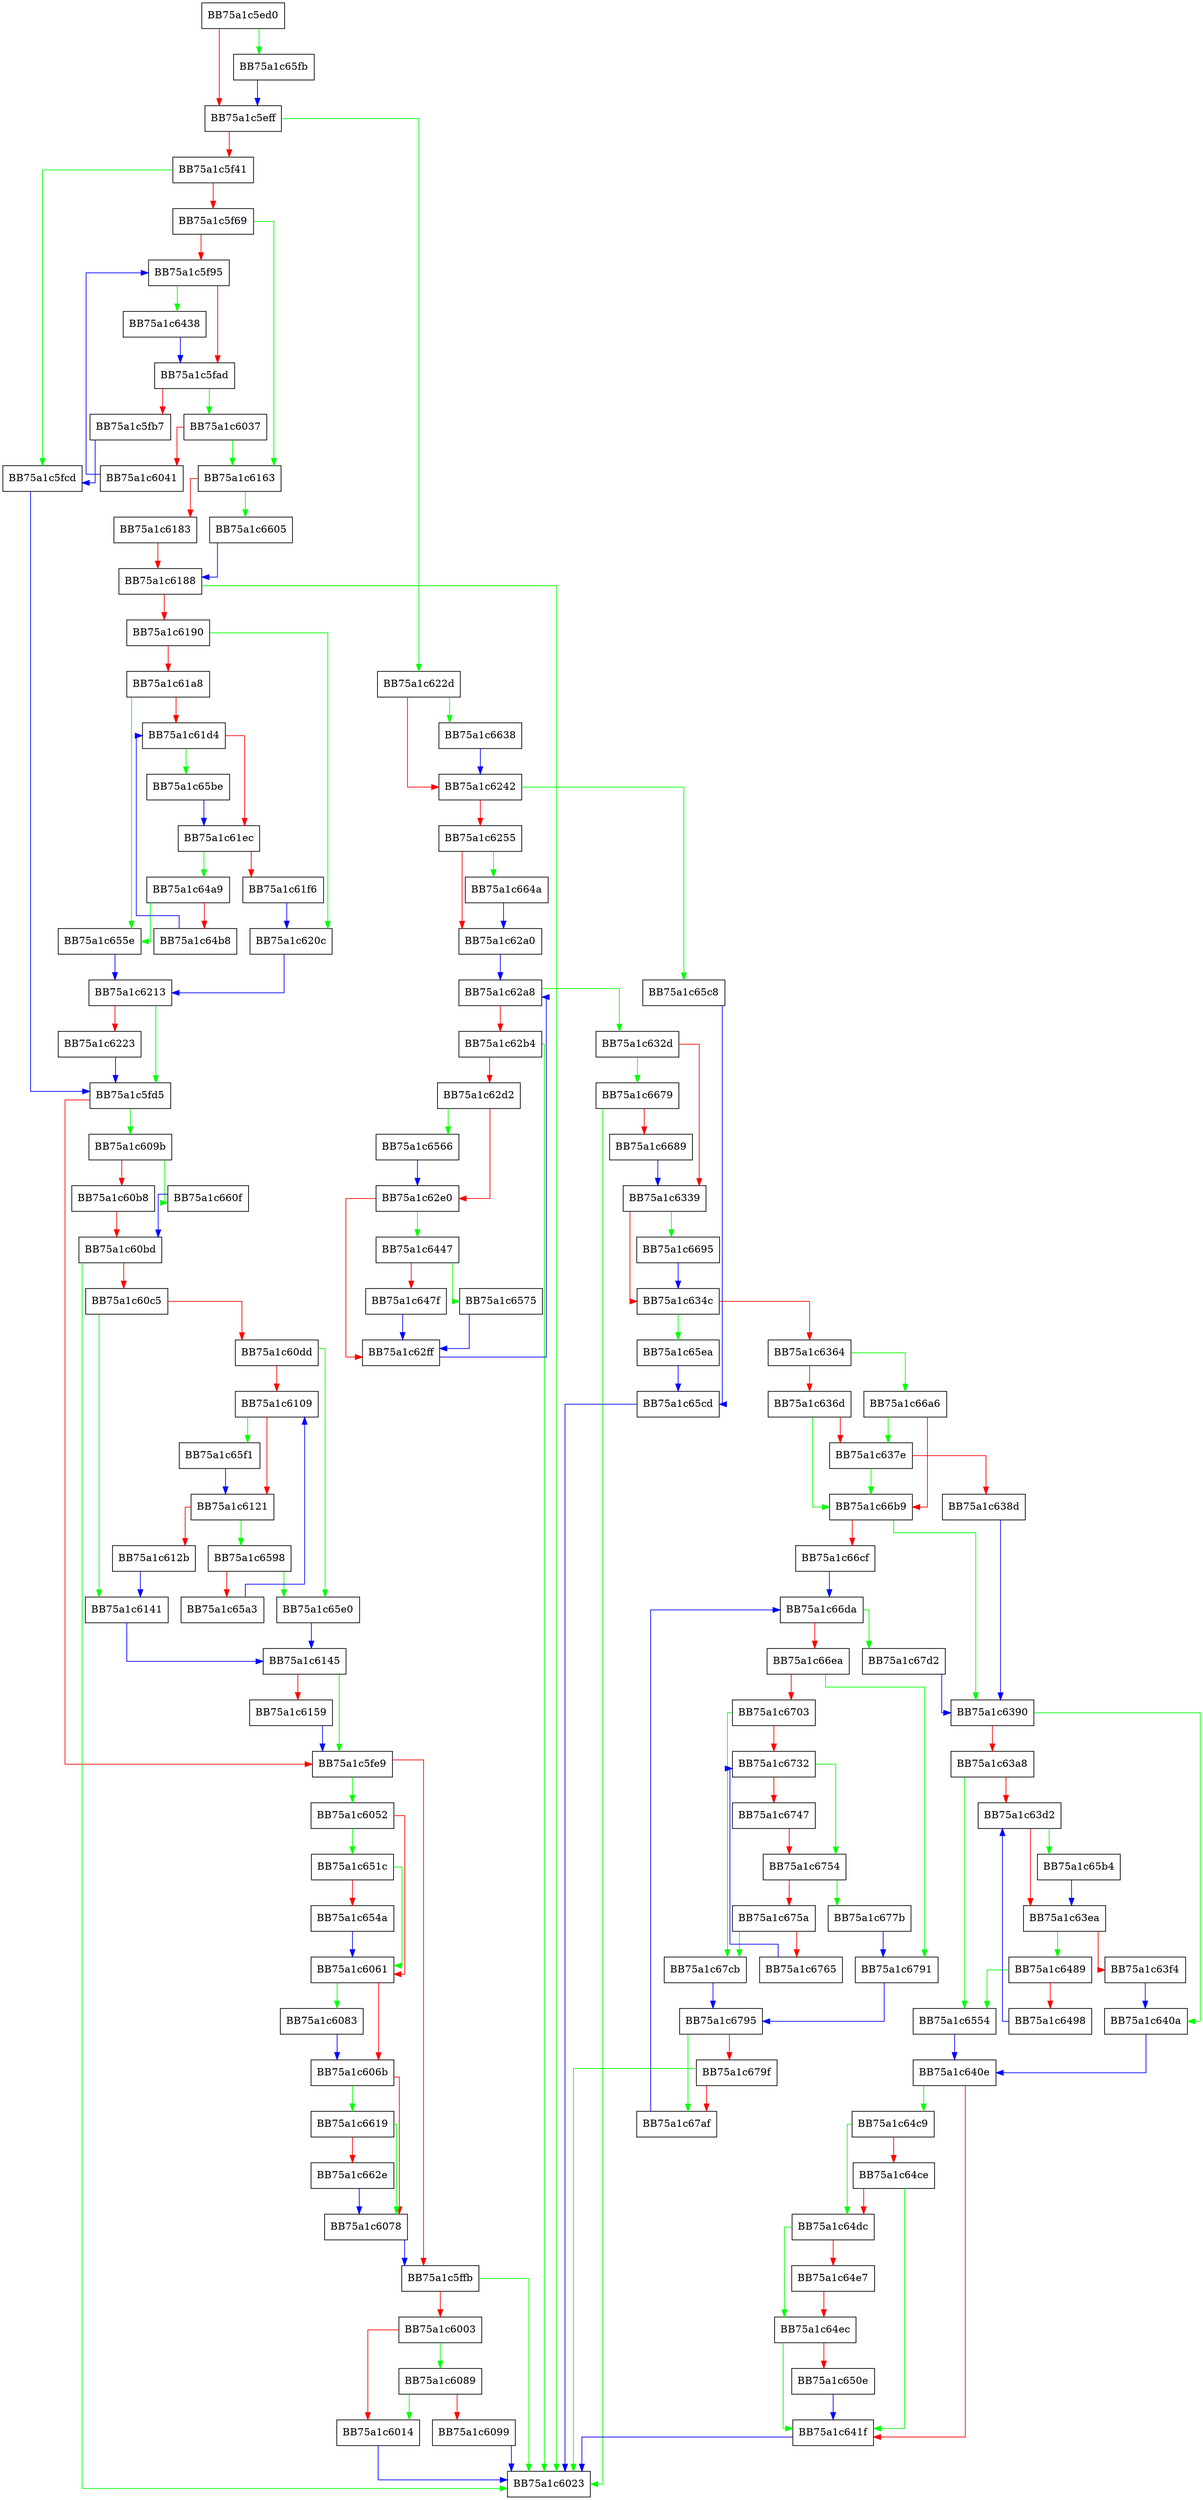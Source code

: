 digraph mmap64 {
  node [shape="box"];
  graph [splines=ortho];
  BB75a1c5ed0 -> BB75a1c65fb [color="green"];
  BB75a1c5ed0 -> BB75a1c5eff [color="red"];
  BB75a1c5eff -> BB75a1c622d [color="green"];
  BB75a1c5eff -> BB75a1c5f41 [color="red"];
  BB75a1c5f41 -> BB75a1c5fcd [color="green"];
  BB75a1c5f41 -> BB75a1c5f69 [color="red"];
  BB75a1c5f69 -> BB75a1c6163 [color="green"];
  BB75a1c5f69 -> BB75a1c5f95 [color="red"];
  BB75a1c5f95 -> BB75a1c6438 [color="green"];
  BB75a1c5f95 -> BB75a1c5fad [color="red"];
  BB75a1c5fad -> BB75a1c6037 [color="green"];
  BB75a1c5fad -> BB75a1c5fb7 [color="red"];
  BB75a1c5fb7 -> BB75a1c5fcd [color="blue"];
  BB75a1c5fcd -> BB75a1c5fd5 [color="blue"];
  BB75a1c5fd5 -> BB75a1c609b [color="green"];
  BB75a1c5fd5 -> BB75a1c5fe9 [color="red"];
  BB75a1c5fe9 -> BB75a1c6052 [color="green"];
  BB75a1c5fe9 -> BB75a1c5ffb [color="red"];
  BB75a1c5ffb -> BB75a1c6023 [color="green"];
  BB75a1c5ffb -> BB75a1c6003 [color="red"];
  BB75a1c6003 -> BB75a1c6089 [color="green"];
  BB75a1c6003 -> BB75a1c6014 [color="red"];
  BB75a1c6014 -> BB75a1c6023 [color="blue"];
  BB75a1c6037 -> BB75a1c6163 [color="green"];
  BB75a1c6037 -> BB75a1c6041 [color="red"];
  BB75a1c6041 -> BB75a1c5f95 [color="blue"];
  BB75a1c6052 -> BB75a1c651c [color="green"];
  BB75a1c6052 -> BB75a1c6061 [color="red"];
  BB75a1c6061 -> BB75a1c6083 [color="green"];
  BB75a1c6061 -> BB75a1c606b [color="red"];
  BB75a1c606b -> BB75a1c6619 [color="green"];
  BB75a1c606b -> BB75a1c6078 [color="red"];
  BB75a1c6078 -> BB75a1c5ffb [color="blue"];
  BB75a1c6083 -> BB75a1c606b [color="blue"];
  BB75a1c6089 -> BB75a1c6014 [color="green"];
  BB75a1c6089 -> BB75a1c6099 [color="red"];
  BB75a1c6099 -> BB75a1c6023 [color="blue"];
  BB75a1c609b -> BB75a1c660f [color="green"];
  BB75a1c609b -> BB75a1c60b8 [color="red"];
  BB75a1c60b8 -> BB75a1c60bd [color="red"];
  BB75a1c60bd -> BB75a1c6023 [color="green"];
  BB75a1c60bd -> BB75a1c60c5 [color="red"];
  BB75a1c60c5 -> BB75a1c6141 [color="green"];
  BB75a1c60c5 -> BB75a1c60dd [color="red"];
  BB75a1c60dd -> BB75a1c65e0 [color="green"];
  BB75a1c60dd -> BB75a1c6109 [color="red"];
  BB75a1c6109 -> BB75a1c65f1 [color="green"];
  BB75a1c6109 -> BB75a1c6121 [color="red"];
  BB75a1c6121 -> BB75a1c6598 [color="green"];
  BB75a1c6121 -> BB75a1c612b [color="red"];
  BB75a1c612b -> BB75a1c6141 [color="blue"];
  BB75a1c6141 -> BB75a1c6145 [color="blue"];
  BB75a1c6145 -> BB75a1c5fe9 [color="green"];
  BB75a1c6145 -> BB75a1c6159 [color="red"];
  BB75a1c6159 -> BB75a1c5fe9 [color="blue"];
  BB75a1c6163 -> BB75a1c6605 [color="green"];
  BB75a1c6163 -> BB75a1c6183 [color="red"];
  BB75a1c6183 -> BB75a1c6188 [color="red"];
  BB75a1c6188 -> BB75a1c6023 [color="green"];
  BB75a1c6188 -> BB75a1c6190 [color="red"];
  BB75a1c6190 -> BB75a1c620c [color="green"];
  BB75a1c6190 -> BB75a1c61a8 [color="red"];
  BB75a1c61a8 -> BB75a1c655e [color="green"];
  BB75a1c61a8 -> BB75a1c61d4 [color="red"];
  BB75a1c61d4 -> BB75a1c65be [color="green"];
  BB75a1c61d4 -> BB75a1c61ec [color="red"];
  BB75a1c61ec -> BB75a1c64a9 [color="green"];
  BB75a1c61ec -> BB75a1c61f6 [color="red"];
  BB75a1c61f6 -> BB75a1c620c [color="blue"];
  BB75a1c620c -> BB75a1c6213 [color="blue"];
  BB75a1c6213 -> BB75a1c5fd5 [color="green"];
  BB75a1c6213 -> BB75a1c6223 [color="red"];
  BB75a1c6223 -> BB75a1c5fd5 [color="blue"];
  BB75a1c622d -> BB75a1c6638 [color="green"];
  BB75a1c622d -> BB75a1c6242 [color="red"];
  BB75a1c6242 -> BB75a1c65c8 [color="green"];
  BB75a1c6242 -> BB75a1c6255 [color="red"];
  BB75a1c6255 -> BB75a1c664a [color="green"];
  BB75a1c6255 -> BB75a1c62a0 [color="red"];
  BB75a1c62a0 -> BB75a1c62a8 [color="blue"];
  BB75a1c62a8 -> BB75a1c632d [color="green"];
  BB75a1c62a8 -> BB75a1c62b4 [color="red"];
  BB75a1c62b4 -> BB75a1c6023 [color="green"];
  BB75a1c62b4 -> BB75a1c62d2 [color="red"];
  BB75a1c62d2 -> BB75a1c6566 [color="green"];
  BB75a1c62d2 -> BB75a1c62e0 [color="red"];
  BB75a1c62e0 -> BB75a1c6447 [color="green"];
  BB75a1c62e0 -> BB75a1c62ff [color="red"];
  BB75a1c62ff -> BB75a1c62a8 [color="blue"];
  BB75a1c632d -> BB75a1c6679 [color="green"];
  BB75a1c632d -> BB75a1c6339 [color="red"];
  BB75a1c6339 -> BB75a1c6695 [color="green"];
  BB75a1c6339 -> BB75a1c634c [color="red"];
  BB75a1c634c -> BB75a1c65ea [color="green"];
  BB75a1c634c -> BB75a1c6364 [color="red"];
  BB75a1c6364 -> BB75a1c66a6 [color="green"];
  BB75a1c6364 -> BB75a1c636d [color="red"];
  BB75a1c636d -> BB75a1c66b9 [color="green"];
  BB75a1c636d -> BB75a1c637e [color="red"];
  BB75a1c637e -> BB75a1c66b9 [color="green"];
  BB75a1c637e -> BB75a1c638d [color="red"];
  BB75a1c638d -> BB75a1c6390 [color="blue"];
  BB75a1c6390 -> BB75a1c640a [color="green"];
  BB75a1c6390 -> BB75a1c63a8 [color="red"];
  BB75a1c63a8 -> BB75a1c6554 [color="green"];
  BB75a1c63a8 -> BB75a1c63d2 [color="red"];
  BB75a1c63d2 -> BB75a1c65b4 [color="green"];
  BB75a1c63d2 -> BB75a1c63ea [color="red"];
  BB75a1c63ea -> BB75a1c6489 [color="green"];
  BB75a1c63ea -> BB75a1c63f4 [color="red"];
  BB75a1c63f4 -> BB75a1c640a [color="blue"];
  BB75a1c640a -> BB75a1c640e [color="blue"];
  BB75a1c640e -> BB75a1c64c9 [color="green"];
  BB75a1c640e -> BB75a1c641f [color="red"];
  BB75a1c641f -> BB75a1c6023 [color="blue"];
  BB75a1c6438 -> BB75a1c5fad [color="blue"];
  BB75a1c6447 -> BB75a1c6575 [color="green"];
  BB75a1c6447 -> BB75a1c647f [color="red"];
  BB75a1c647f -> BB75a1c62ff [color="blue"];
  BB75a1c6489 -> BB75a1c6554 [color="green"];
  BB75a1c6489 -> BB75a1c6498 [color="red"];
  BB75a1c6498 -> BB75a1c63d2 [color="blue"];
  BB75a1c64a9 -> BB75a1c655e [color="green"];
  BB75a1c64a9 -> BB75a1c64b8 [color="red"];
  BB75a1c64b8 -> BB75a1c61d4 [color="blue"];
  BB75a1c64c9 -> BB75a1c64dc [color="green"];
  BB75a1c64c9 -> BB75a1c64ce [color="red"];
  BB75a1c64ce -> BB75a1c641f [color="green"];
  BB75a1c64ce -> BB75a1c64dc [color="red"];
  BB75a1c64dc -> BB75a1c64ec [color="green"];
  BB75a1c64dc -> BB75a1c64e7 [color="red"];
  BB75a1c64e7 -> BB75a1c64ec [color="red"];
  BB75a1c64ec -> BB75a1c641f [color="green"];
  BB75a1c64ec -> BB75a1c650e [color="red"];
  BB75a1c650e -> BB75a1c641f [color="blue"];
  BB75a1c651c -> BB75a1c6061 [color="green"];
  BB75a1c651c -> BB75a1c654a [color="red"];
  BB75a1c654a -> BB75a1c6061 [color="blue"];
  BB75a1c6554 -> BB75a1c640e [color="blue"];
  BB75a1c655e -> BB75a1c6213 [color="blue"];
  BB75a1c6566 -> BB75a1c62e0 [color="blue"];
  BB75a1c6575 -> BB75a1c62ff [color="blue"];
  BB75a1c6598 -> BB75a1c65e0 [color="green"];
  BB75a1c6598 -> BB75a1c65a3 [color="red"];
  BB75a1c65a3 -> BB75a1c6109 [color="blue"];
  BB75a1c65b4 -> BB75a1c63ea [color="blue"];
  BB75a1c65be -> BB75a1c61ec [color="blue"];
  BB75a1c65c8 -> BB75a1c65cd [color="blue"];
  BB75a1c65cd -> BB75a1c6023 [color="blue"];
  BB75a1c65e0 -> BB75a1c6145 [color="blue"];
  BB75a1c65ea -> BB75a1c65cd [color="blue"];
  BB75a1c65f1 -> BB75a1c6121 [color="blue"];
  BB75a1c65fb -> BB75a1c5eff [color="blue"];
  BB75a1c6605 -> BB75a1c6188 [color="blue"];
  BB75a1c660f -> BB75a1c60bd [color="blue"];
  BB75a1c6619 -> BB75a1c6078 [color="green"];
  BB75a1c6619 -> BB75a1c662e [color="red"];
  BB75a1c662e -> BB75a1c6078 [color="blue"];
  BB75a1c6638 -> BB75a1c6242 [color="blue"];
  BB75a1c664a -> BB75a1c62a0 [color="blue"];
  BB75a1c6679 -> BB75a1c6023 [color="green"];
  BB75a1c6679 -> BB75a1c6689 [color="red"];
  BB75a1c6689 -> BB75a1c6339 [color="blue"];
  BB75a1c6695 -> BB75a1c634c [color="blue"];
  BB75a1c66a6 -> BB75a1c637e [color="green"];
  BB75a1c66a6 -> BB75a1c66b9 [color="red"];
  BB75a1c66b9 -> BB75a1c6390 [color="green"];
  BB75a1c66b9 -> BB75a1c66cf [color="red"];
  BB75a1c66cf -> BB75a1c66da [color="blue"];
  BB75a1c66da -> BB75a1c67d2 [color="green"];
  BB75a1c66da -> BB75a1c66ea [color="red"];
  BB75a1c66ea -> BB75a1c6791 [color="green"];
  BB75a1c66ea -> BB75a1c6703 [color="red"];
  BB75a1c6703 -> BB75a1c67cb [color="green"];
  BB75a1c6703 -> BB75a1c6732 [color="red"];
  BB75a1c6732 -> BB75a1c6754 [color="green"];
  BB75a1c6732 -> BB75a1c6747 [color="red"];
  BB75a1c6747 -> BB75a1c6754 [color="red"];
  BB75a1c6754 -> BB75a1c677b [color="green"];
  BB75a1c6754 -> BB75a1c675a [color="red"];
  BB75a1c675a -> BB75a1c67cb [color="green"];
  BB75a1c675a -> BB75a1c6765 [color="red"];
  BB75a1c6765 -> BB75a1c6732 [color="blue"];
  BB75a1c677b -> BB75a1c6791 [color="blue"];
  BB75a1c6791 -> BB75a1c6795 [color="blue"];
  BB75a1c6795 -> BB75a1c67af [color="green"];
  BB75a1c6795 -> BB75a1c679f [color="red"];
  BB75a1c679f -> BB75a1c6023 [color="green"];
  BB75a1c679f -> BB75a1c67af [color="red"];
  BB75a1c67af -> BB75a1c66da [color="blue"];
  BB75a1c67cb -> BB75a1c6795 [color="blue"];
  BB75a1c67d2 -> BB75a1c6390 [color="blue"];
}
